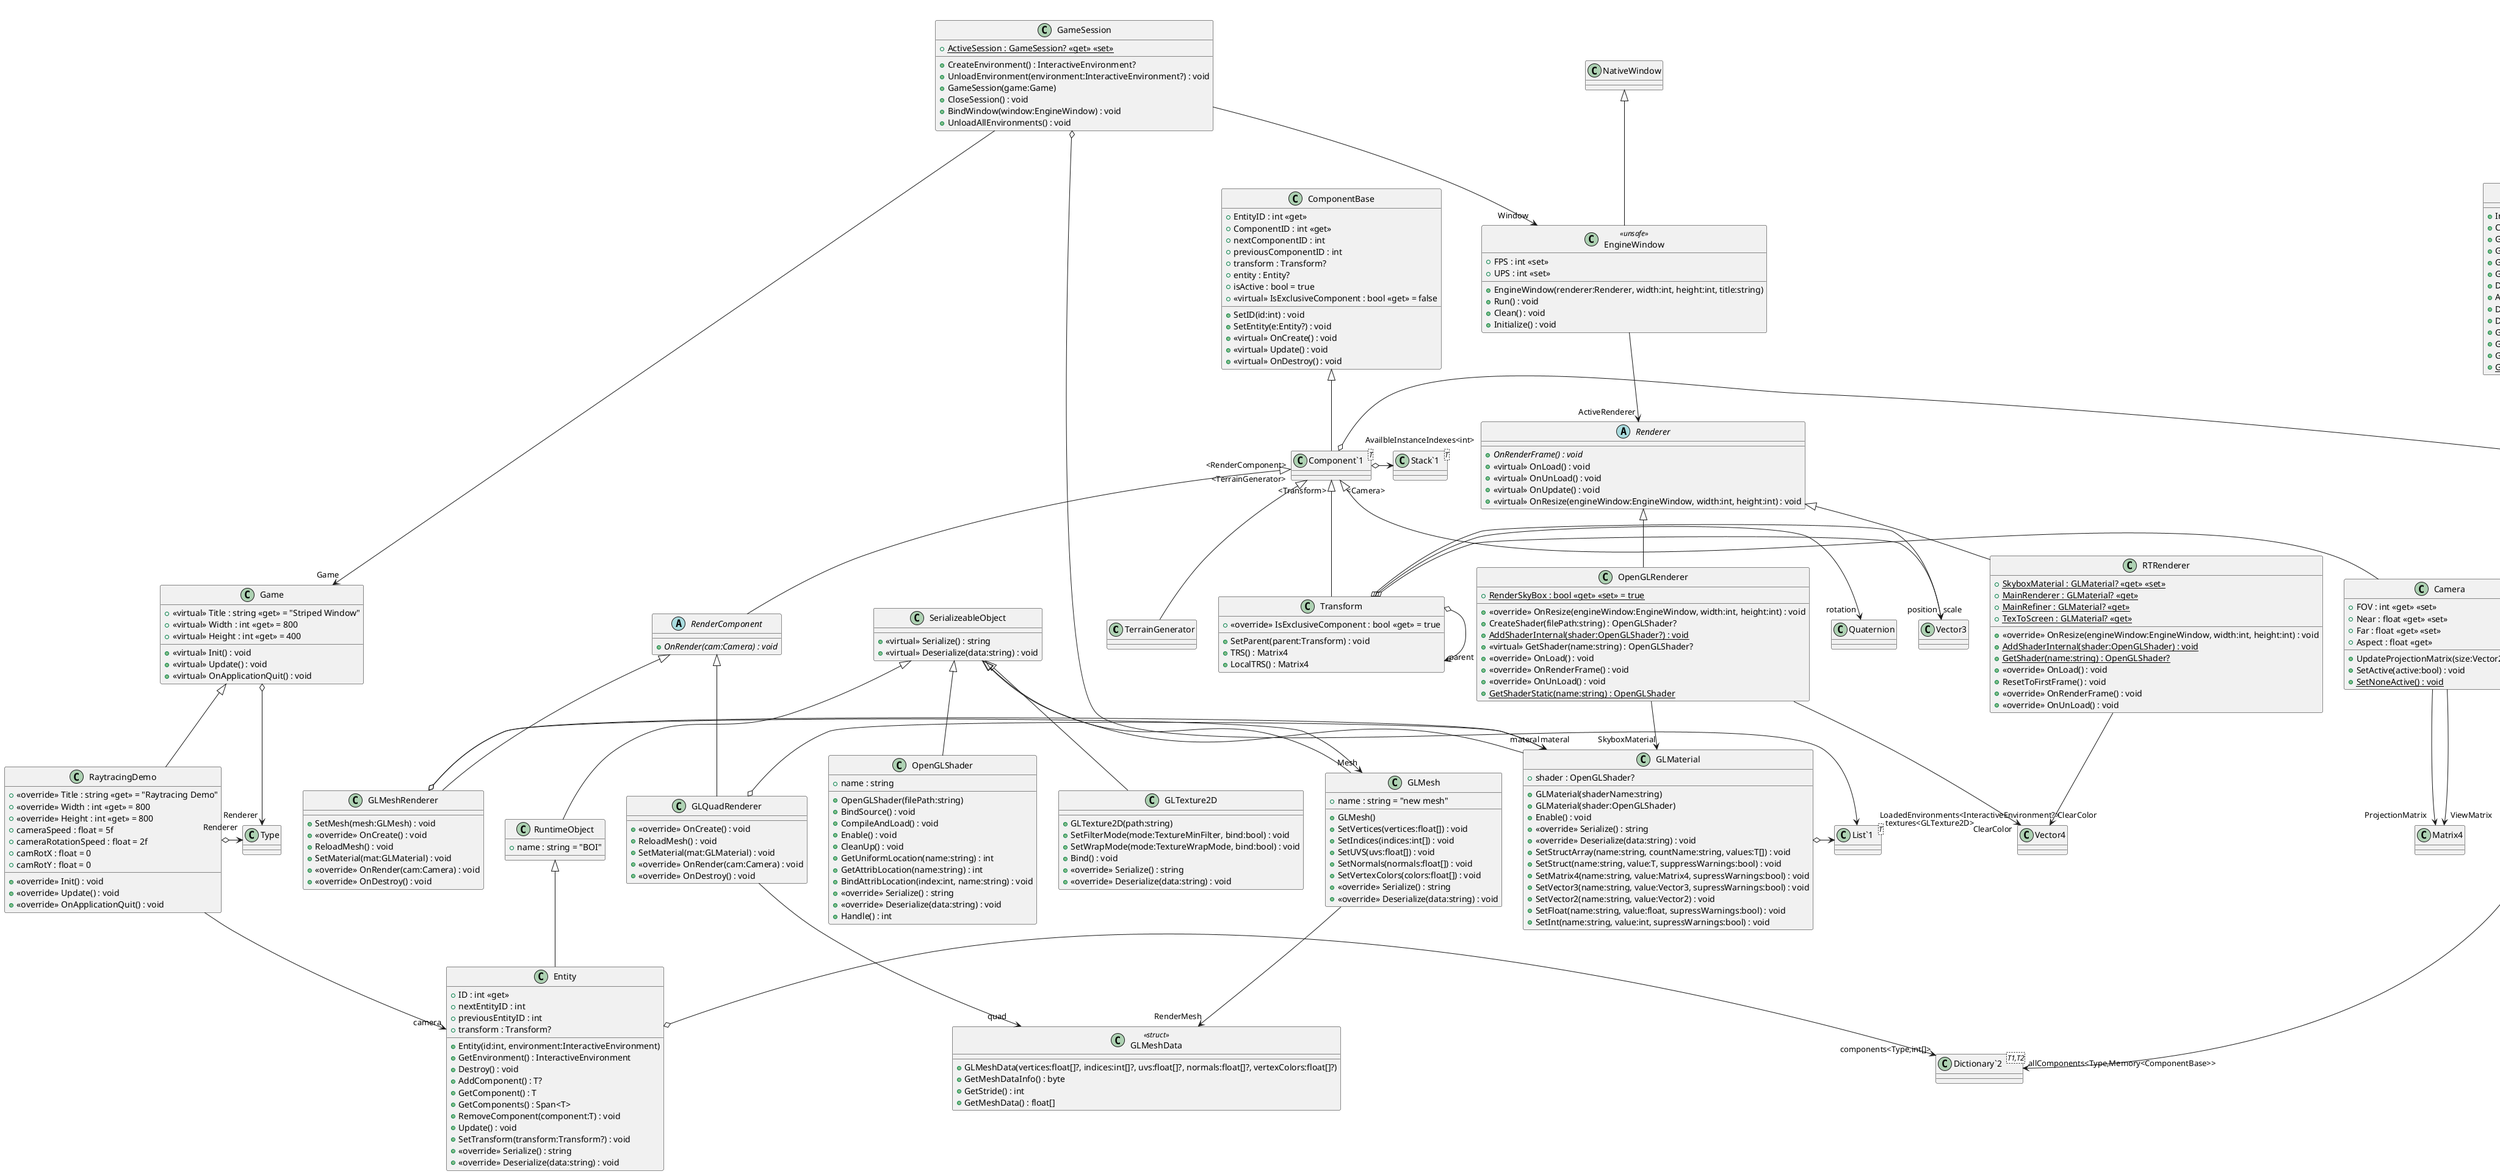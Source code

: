 @startuml
class TerrainGenerator {
}
class "Component`1"<T> {
}
"Component`1" "<TerrainGenerator>" <|-- TerrainGenerator
class RaytracingDemo {
    + <<override>> Title : string <<get>> = "Raytracing Demo"
    + <<override>> Width : int <<get>> = 800
    + <<override>> Height : int <<get>> = 800
    + cameraSpeed : float = 5f
    + cameraRotationSpeed : float = 2f
    + camRotX : float = 0
    + camRotY : float = 0
    + <<override>> Init() : void
    + <<override>> Update() : void
    + <<override>> OnApplicationQuit() : void
}
Game <|-- RaytracingDemo
RaytracingDemo o-> "Renderer" Type
RaytracingDemo --> "camera" Entity
class SerializeableObject {
    + <<virtual>> Serialize() : string
    + <<virtual>> Deserialize(data:string) : void
}
class AssetImporter {
    + {static} ExportAsset(folder:string, filename:string, asset:SerializeableObject) : void
    + {static} ImportAsset(path:string) : T
}
class Deserializer {
    + {static} Deserialize(data:string) : T
}
class LoggingContext {
    + stackTrace : string
    + LoggingContext(skipCount:int)
    + <<override>> ToString() : string
}
class Logger <<static>> {
    + {static} GatherContext() : LoggingContext
    + {static} Log(message:object, context:LoggingContext?) : void
    + {static} Info(message:object, context:LoggingContext?) : void
    + {static} Warn(message:object, context:LoggingContext?) : void
    + {static} Err(message:object, context:LoggingContext?) : void
    + {static} Info(message:string, context:LoggingContext?) : void
    + {static} Warn(message:string, context:LoggingContext?) : void
    + {static} Err(message:string, context:LoggingContext?) : void
    + {static} Except(e:Exception, context:LoggingContext?) : void
}
LoggingContext --> "currentStackFrame" StackFrame
class Application <<static>> {
    + {static} Window : EngineWindow? <<get>> = null
    + {static} AssetsFolder : string = "../../../Assets"
    + {static} SetWindow(win:EngineWindow) : void
    + {static} Quit() : void
}
class Time <<static>> {
    + {static} deltaTime : float <<get>>
    + {static} time : float <<get>>
    + {static} Tick() : void
    + {static} Reset() : void
}
class Extensions <<static>> {
    + {static} UnityMultiply(lhs:Quaternion, rhs:Quaternion) : Quaternion
}
enum DefaultMesh {
    Cube,
    Plane,
    Sphere,
    Capsule,
    Torus,
}
class GLModelLoader {
    + {static} LoadDefaultMesh(mesh:DefaultMesh) : GLMesh
    + {static} LoadModel(path:string) : GLMesh
}
class "Component`1"<T> {
}
class "Memory`1"<T> {
}
class "Stack`1"<T> {
}
ComponentBase <|-- "Component`1"
"Component`1" o-> "instances<T>" "Memory`1"
"Component`1" o-> "AvailbleInstanceIndexes<int>" "Stack`1"
class Game {
    + <<virtual>> Title : string <<get>> = "Striped Window"
    + <<virtual>> Width : int <<get>> = 800
    + <<virtual>> Height : int <<get>> = 400
    + <<virtual>> Init() : void
    + <<virtual>> Update() : void
    + <<virtual>> OnApplicationQuit() : void
}
Game o-> "Renderer" Type
class Program {
    + {static} Main(args:string[]) : void
}
class ComponentBase {
    + EntityID : int <<get>>
    + ComponentID : int <<get>>
    + nextComponentID : int
    + previousComponentID : int
    + transform : Transform?
    + entity : Entity?
    + SetID(id:int) : void
    + isActive : bool = true
    + <<virtual>> IsExclusiveComponent : bool <<get>> = false
    + SetEntity(e:Entity?) : void
    + <<virtual>> OnCreate() : void
    + <<virtual>> Update() : void
    + <<virtual>> OnDestroy() : void
}
class InteractiveEnvironment {
    + InteractiveEnvironment()
    + CreateEntity(addTransform:bool) : Entity
    + GetEntity(id:int) : Entity
    + GetEntitySpan() : Span<Entity>
    + GetEntitySpan(start:int, end:int) : Span<Entity>
    + GetEntitySpanNoEmpty() : Span<Entity>
    + DestroyEntity(e:Entity) : void
    + AddComponent(e:Entity?) : T
    + DestroyComponent(componentID:int, alertEntity:bool) : void
    + Destroy() : void
    + GetComponent(entity:Entity) : T
    + GetComponents(entity:Entity) : List<T>
    + GetAllComponentsInScene() : Span<T>
    + {static} GetAllComponents() : Span<T>
}
class "Memory`1"<T> {
}
class "Dictionary`2"<T1,T2> {
}
InteractiveEnvironment --> "entities<Entity>" "Memory`1"
InteractiveEnvironment o-> "allComponents<Type,Memory<ComponentBase>>" "Dictionary`2"
class GameSession {
    + {static} ActiveSession : GameSession? <<get>> <<set>>
    + CreateEnvironment() : InteractiveEnvironment?
    + UnloadEnvironment(environment:InteractiveEnvironment?) : void
    + GameSession(game:Game)
    + CloseSession() : void
    + BindWindow(window:EngineWindow) : void
    + UnloadAllEnvironments() : void
}
class "List`1"<T> {
}
GameSession --> "Game" Game
GameSession --> "Window" EngineWindow
GameSession o-> "LoadedEnvironments<InteractiveEnvironment?>" "List`1"
class RuntimeObject {
    + name : string = "BOI"
}
SerializeableObject <|-- RuntimeObject
class Entity {
    + ID : int <<get>>
    + nextEntityID : int
    + previousEntityID : int
    + transform : Transform?
    + Entity(id:int, environment:InteractiveEnvironment)
    + GetEnvironment() : InteractiveEnvironment
    + Destroy() : void
    + AddComponent() : T?
    + GetComponent() : T
    + GetComponents() : Span<T>
    + RemoveComponent(component:T) : void
    + Update() : void
    + SetTransform(transform:Transform?) : void
    + <<override>> Serialize() : string
    + <<override>> Deserialize(data:string) : void
}
class "Dictionary`2"<T1,T2> {
}
RuntimeObject <|-- Entity
Entity o-> "components<Type,int[]>" "Dictionary`2"
class Input <<static>> {
    + {static} UpdateKeyboardState(newState:KeyboardState?) : void
    + {static} GetKey(key:Keys) : bool
    + {static} GetKeyDown(key:Keys) : bool
    + {static} GetKeyUp(key:Keys) : bool
    + {static} AnyKey() : bool
    + {static} WasKeyDown(key:Keys) : bool
}
class RTRenderer {
    + {static} SkyboxMaterial : GLMaterial? <<get>> <<set>>
    + {static} MainRenderer : GLMaterial? <<get>>
    + {static} MainRefiner : GLMaterial? <<get>>
    + {static} TexToScreen : GLMaterial? <<get>>
    + <<override>> OnResize(engineWindow:EngineWindow, width:int, height:int) : void
    + {static} AddShaderInternal(shader:OpenGLShader) : void
    + {static} GetShader(name:string) : OpenGLShader?
    + <<override>> OnLoad() : void
    + ResetToFirstFrame() : void
    + <<override>> OnRenderFrame() : void
    + <<override>> OnUnLoad() : void
}
Renderer <|-- RTRenderer
RTRenderer --> "ClearColor" Vector4
class EngineWindow <<unsafe>> {
    + FPS : int <<set>>
    + UPS : int <<set>>
    + EngineWindow(renderer:Renderer, width:int, height:int, title:string)
    + Run() : void
    + Clean() : void
    + Initialize() : void
}
NativeWindow <|-- EngineWindow
EngineWindow --> "ActiveRenderer" Renderer
abstract class Renderer {
    + {abstract} OnRenderFrame() : void
    + <<virtual>> OnLoad() : void
    + <<virtual>> OnUnLoad() : void
    + <<virtual>> OnUpdate() : void
    + <<virtual>> OnResize(engineWindow:EngineWindow, width:int, height:int) : void
}
class GLTexture2D {
    + GLTexture2D(path:string)
    + SetFilterMode(mode:TextureMinFilter, bind:bool) : void
    + SetWrapMode(mode:TextureWrapMode, bind:bool) : void
    + Bind() : void
    + <<override>> Serialize() : string
    + <<override>> Deserialize(data:string) : void
}
SerializeableObject <|-- GLTexture2D
enum GLMeshDataInfo {
    HasVertecies= 1,
    HasIndices= 2,
    HasUVs= 4,
    HasNormals= 8,
    HasVertexColors= 16,
}
class GLMeshData <<struct>> {
    + GLMeshData(vertices:float[]?, indices:int[]?, uvs:float[]?, normals:float[]?, vertexColors:float[]?)
    + GetMeshDataInfo() : byte
    + GetStride() : int
    + GetMeshData() : float[]
}
class OpenGLRenderer {
    + {static} RenderSkyBox : bool <<get>> <<set>> = true
    + <<override>> OnResize(engineWindow:EngineWindow, width:int, height:int) : void
    + CreateShader(filePath:string) : OpenGLShader?
    + {static} AddShaderInternal(shader:OpenGLShader?) : void
    + <<virtual>> GetShader(name:string) : OpenGLShader?
    + <<override>> OnLoad() : void
    + <<override>> OnRenderFrame() : void
    + <<override>> OnUnLoad() : void
    + {static} GetShaderStatic(name:string) : OpenGLShader
}
Renderer <|-- OpenGLRenderer
OpenGLRenderer --> "SkyboxMaterial" GLMaterial
OpenGLRenderer --> "ClearColor" Vector4
class SerializedMaterial <<struct>> {
    + shaderName : string
    + shader : string
}
class GLMaterial {
    + shader : OpenGLShader?
    + GLMaterial(shaderName:string)
    + GLMaterial(shader:OpenGLShader)
    + Enable() : void
    + <<override>> Serialize() : string
    + <<override>> Deserialize(data:string) : void
    + SetStructArray(name:string, countName:string, values:T[]) : void
    + SetStruct(name:string, value:T, suppressWarnings:bool) : void
    + SetMatrix4(name:string, value:Matrix4, supressWarnings:bool) : void
    + SetVector3(name:string, value:Vector3, supressWarnings:bool) : void
    + SetVector2(name:string, value:Vector2) : void
    + SetFloat(name:string, value:float, supressWarnings:bool) : void
    + SetInt(name:string, value:int, supressWarnings:bool) : void
}
class "List`1"<T> {
}
SerializeableObject <|-- GLMaterial
GLMaterial o-> "textures<GLTexture2D>" "List`1"
class GLMesh {
    + name : string = "new mesh"
    + GLMesh()
    + SetVertices(vertices:float[]) : void
    + SetIndices(indices:int[]) : void
    + SetUVS(uvs:float[]) : void
    + SetNormals(normals:float[]) : void
    + SetVertexColors(colors:float[]) : void
    + <<override>> Serialize() : string
    + <<override>> Deserialize(data:string) : void
}
SerializeableObject <|-- GLMesh
GLMesh --> "RenderMesh" GLMeshData
class Transform {
    + <<override>> IsExclusiveComponent : bool <<get>> = true
    + SetParent(parent:Transform) : void
    + TRS() : Matrix4
    + LocalTRS() : Matrix4
}
class "Component`1"<T> {
}
"Component`1" "<Transform>" <|-- Transform
Transform o-> "position" Vector3
Transform o-> "rotation" Quaternion
Transform o-> "scale" Vector3
Transform o-> "parent" Transform
abstract class RenderComponent {
    + {abstract} OnRender(cam:Camera) : void
}
class "Component`1"<T> {
}
"Component`1" "<RenderComponent>" <|-- RenderComponent
class Camera {
    + FOV : int <<get>> <<set>>
    + Near : float <<get>> <<set>>
    + Far : float <<get>> <<set>>
    + Aspect : float <<get>>
    + UpdateProjectionMatrix(size:Vector2i) : void
    + SetActive(active:bool) : void
    + {static} SetNoneActive() : void
}
class "Component`1"<T> {
}
"Component`1" "<Camera>" <|-- Camera
Camera --> "Active" Camera
Camera --> "ProjectionMatrix" Matrix4
Camera --> "ViewMatrix" Matrix4
class GLMeshRenderer {
    + SetMesh(mesh:GLMesh) : void
    + <<override>> OnCreate() : void
    + ReloadMesh() : void
    + SetMaterial(mat:GLMaterial) : void
    + <<override>> OnRender(cam:Camera) : void
    + <<override>> OnDestroy() : void
}
RenderComponent <|-- GLMeshRenderer
GLMeshRenderer o-> "materal" GLMaterial
GLMeshRenderer o-> "Mesh" GLMesh
class StringBlock <<struct>> {
    + name : string
    + content : string
}
class OpenGLShader {
    + name : string
    + OpenGLShader(filePath:string)
    + BindSource() : void
    + CompileAndLoad() : void
    + Enable() : void
    + CleanUp() : void
    + GetUniformLocation(name:string) : int
    + GetAttribLocation(name:string) : int
    + BindAttribLocation(index:int, name:string) : void
    + <<override>> Serialize() : string
    + <<override>> Deserialize(data:string) : void
    + Handle() : int
}
SerializeableObject <|-- OpenGLShader
class GLQuadRenderer {
    + <<override>> OnCreate() : void
    + ReloadMesh() : void
    + SetMaterial(mat:GLMaterial) : void
    + <<override>> OnRender(cam:Camera) : void
    + <<override>> OnDestroy() : void
}
RenderComponent <|-- GLQuadRenderer
GLQuadRenderer o-> "materal" GLMaterial
GLQuadRenderer --> "quad" GLMeshData
@enduml

